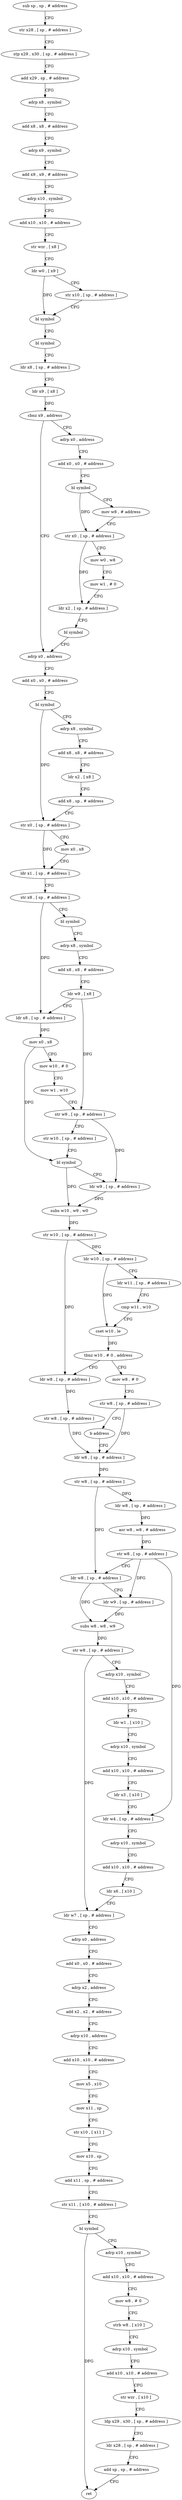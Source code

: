 digraph "func" {
"4236040" [label = "sub sp , sp , # address" ]
"4236044" [label = "str x28 , [ sp , # address ]" ]
"4236048" [label = "stp x29 , x30 , [ sp , # address ]" ]
"4236052" [label = "add x29 , sp , # address" ]
"4236056" [label = "adrp x8 , symbol" ]
"4236060" [label = "add x8 , x8 , # address" ]
"4236064" [label = "adrp x9 , symbol" ]
"4236068" [label = "add x9 , x9 , # address" ]
"4236072" [label = "adrp x10 , symbol" ]
"4236076" [label = "add x10 , x10 , # address" ]
"4236080" [label = "str wzr , [ x8 ]" ]
"4236084" [label = "ldr w0 , [ x9 ]" ]
"4236088" [label = "str x10 , [ sp , # address ]" ]
"4236092" [label = "bl symbol" ]
"4236096" [label = "bl symbol" ]
"4236100" [label = "ldr x8 , [ sp , # address ]" ]
"4236104" [label = "ldr x9 , [ x8 ]" ]
"4236108" [label = "cbnz x9 , address" ]
"4236148" [label = "adrp x0 , address" ]
"4236112" [label = "adrp x0 , address" ]
"4236152" [label = "add x0 , x0 , # address" ]
"4236156" [label = "bl symbol" ]
"4236160" [label = "adrp x8 , symbol" ]
"4236164" [label = "add x8 , x8 , # address" ]
"4236168" [label = "ldr x2 , [ x8 ]" ]
"4236172" [label = "add x8 , sp , # address" ]
"4236176" [label = "str x0 , [ sp , # address ]" ]
"4236180" [label = "mov x0 , x8" ]
"4236184" [label = "ldr x1 , [ sp , # address ]" ]
"4236188" [label = "str x8 , [ sp , # address ]" ]
"4236192" [label = "bl symbol" ]
"4236196" [label = "adrp x8 , symbol" ]
"4236200" [label = "add x8 , x8 , # address" ]
"4236204" [label = "ldr w9 , [ x8 ]" ]
"4236208" [label = "ldr x8 , [ sp , # address ]" ]
"4236212" [label = "mov x0 , x8" ]
"4236216" [label = "mov w10 , # 0" ]
"4236220" [label = "mov w1 , w10" ]
"4236224" [label = "str w9 , [ sp , # address ]" ]
"4236228" [label = "str w10 , [ sp , # address ]" ]
"4236232" [label = "bl symbol" ]
"4236236" [label = "ldr w9 , [ sp , # address ]" ]
"4236240" [label = "subs w10 , w9 , w0" ]
"4236244" [label = "str w10 , [ sp , # address ]" ]
"4236248" [label = "ldr w10 , [ sp , # address ]" ]
"4236252" [label = "ldr w11 , [ sp , # address ]" ]
"4236256" [label = "cmp w11 , w10" ]
"4236260" [label = "cset w10 , le" ]
"4236264" [label = "tbnz w10 , # 0 , address" ]
"4236280" [label = "ldr w8 , [ sp , # address ]" ]
"4236268" [label = "mov w8 , # 0" ]
"4236116" [label = "add x0 , x0 , # address" ]
"4236120" [label = "bl symbol" ]
"4236124" [label = "mov w8 , # address" ]
"4236128" [label = "str x0 , [ sp , # address ]" ]
"4236132" [label = "mov w0 , w8" ]
"4236136" [label = "mov w1 , # 0" ]
"4236140" [label = "ldr x2 , [ sp , # address ]" ]
"4236144" [label = "bl symbol" ]
"4236284" [label = "str w8 , [ sp , # address ]" ]
"4236288" [label = "ldr w8 , [ sp , # address ]" ]
"4236272" [label = "str w8 , [ sp , # address ]" ]
"4236276" [label = "b address" ]
"4236292" [label = "str w8 , [ sp , # address ]" ]
"4236296" [label = "ldr w8 , [ sp , # address ]" ]
"4236300" [label = "asr w8 , w8 , # address" ]
"4236304" [label = "str w8 , [ sp , # address ]" ]
"4236308" [label = "ldr w8 , [ sp , # address ]" ]
"4236312" [label = "ldr w9 , [ sp , # address ]" ]
"4236316" [label = "subs w8 , w8 , w9" ]
"4236320" [label = "str w8 , [ sp , # address ]" ]
"4236324" [label = "adrp x10 , symbol" ]
"4236328" [label = "add x10 , x10 , # address" ]
"4236332" [label = "ldr w1 , [ x10 ]" ]
"4236336" [label = "adrp x10 , symbol" ]
"4236340" [label = "add x10 , x10 , # address" ]
"4236344" [label = "ldr x3 , [ x10 ]" ]
"4236348" [label = "ldr w4 , [ sp , # address ]" ]
"4236352" [label = "adrp x10 , symbol" ]
"4236356" [label = "add x10 , x10 , # address" ]
"4236360" [label = "ldr x6 , [ x10 ]" ]
"4236364" [label = "ldr w7 , [ sp , # address ]" ]
"4236368" [label = "adrp x0 , address" ]
"4236372" [label = "add x0 , x0 , # address" ]
"4236376" [label = "adrp x2 , address" ]
"4236380" [label = "add x2 , x2 , # address" ]
"4236384" [label = "adrp x10 , address" ]
"4236388" [label = "add x10 , x10 , # address" ]
"4236392" [label = "mov x5 , x10" ]
"4236396" [label = "mov x11 , sp" ]
"4236400" [label = "str x10 , [ x11 ]" ]
"4236404" [label = "mov x10 , sp" ]
"4236408" [label = "add x11 , sp , # address" ]
"4236412" [label = "str x11 , [ x10 , # address ]" ]
"4236416" [label = "bl symbol" ]
"4236420" [label = "adrp x10 , symbol" ]
"4236424" [label = "add x10 , x10 , # address" ]
"4236428" [label = "mov w8 , # 0" ]
"4236432" [label = "strb w8 , [ x10 ]" ]
"4236436" [label = "adrp x10 , symbol" ]
"4236440" [label = "add x10 , x10 , # address" ]
"4236444" [label = "str wzr , [ x10 ]" ]
"4236448" [label = "ldp x29 , x30 , [ sp , # address ]" ]
"4236452" [label = "ldr x28 , [ sp , # address ]" ]
"4236456" [label = "add sp , sp , # address" ]
"4236460" [label = "ret" ]
"4236040" -> "4236044" [ label = "CFG" ]
"4236044" -> "4236048" [ label = "CFG" ]
"4236048" -> "4236052" [ label = "CFG" ]
"4236052" -> "4236056" [ label = "CFG" ]
"4236056" -> "4236060" [ label = "CFG" ]
"4236060" -> "4236064" [ label = "CFG" ]
"4236064" -> "4236068" [ label = "CFG" ]
"4236068" -> "4236072" [ label = "CFG" ]
"4236072" -> "4236076" [ label = "CFG" ]
"4236076" -> "4236080" [ label = "CFG" ]
"4236080" -> "4236084" [ label = "CFG" ]
"4236084" -> "4236088" [ label = "CFG" ]
"4236084" -> "4236092" [ label = "DFG" ]
"4236088" -> "4236092" [ label = "CFG" ]
"4236092" -> "4236096" [ label = "CFG" ]
"4236096" -> "4236100" [ label = "CFG" ]
"4236100" -> "4236104" [ label = "CFG" ]
"4236104" -> "4236108" [ label = "DFG" ]
"4236108" -> "4236148" [ label = "CFG" ]
"4236108" -> "4236112" [ label = "CFG" ]
"4236148" -> "4236152" [ label = "CFG" ]
"4236112" -> "4236116" [ label = "CFG" ]
"4236152" -> "4236156" [ label = "CFG" ]
"4236156" -> "4236160" [ label = "CFG" ]
"4236156" -> "4236176" [ label = "DFG" ]
"4236160" -> "4236164" [ label = "CFG" ]
"4236164" -> "4236168" [ label = "CFG" ]
"4236168" -> "4236172" [ label = "CFG" ]
"4236172" -> "4236176" [ label = "CFG" ]
"4236176" -> "4236180" [ label = "CFG" ]
"4236176" -> "4236184" [ label = "DFG" ]
"4236180" -> "4236184" [ label = "CFG" ]
"4236184" -> "4236188" [ label = "CFG" ]
"4236188" -> "4236192" [ label = "CFG" ]
"4236188" -> "4236208" [ label = "DFG" ]
"4236192" -> "4236196" [ label = "CFG" ]
"4236196" -> "4236200" [ label = "CFG" ]
"4236200" -> "4236204" [ label = "CFG" ]
"4236204" -> "4236208" [ label = "CFG" ]
"4236204" -> "4236224" [ label = "DFG" ]
"4236208" -> "4236212" [ label = "DFG" ]
"4236212" -> "4236216" [ label = "CFG" ]
"4236212" -> "4236232" [ label = "DFG" ]
"4236216" -> "4236220" [ label = "CFG" ]
"4236220" -> "4236224" [ label = "CFG" ]
"4236224" -> "4236228" [ label = "CFG" ]
"4236224" -> "4236236" [ label = "DFG" ]
"4236228" -> "4236232" [ label = "CFG" ]
"4236232" -> "4236236" [ label = "CFG" ]
"4236232" -> "4236240" [ label = "DFG" ]
"4236236" -> "4236240" [ label = "DFG" ]
"4236240" -> "4236244" [ label = "DFG" ]
"4236244" -> "4236248" [ label = "DFG" ]
"4236244" -> "4236280" [ label = "DFG" ]
"4236248" -> "4236252" [ label = "CFG" ]
"4236248" -> "4236260" [ label = "DFG" ]
"4236252" -> "4236256" [ label = "CFG" ]
"4236256" -> "4236260" [ label = "CFG" ]
"4236260" -> "4236264" [ label = "DFG" ]
"4236264" -> "4236280" [ label = "CFG" ]
"4236264" -> "4236268" [ label = "CFG" ]
"4236280" -> "4236284" [ label = "DFG" ]
"4236268" -> "4236272" [ label = "CFG" ]
"4236116" -> "4236120" [ label = "CFG" ]
"4236120" -> "4236124" [ label = "CFG" ]
"4236120" -> "4236128" [ label = "DFG" ]
"4236124" -> "4236128" [ label = "CFG" ]
"4236128" -> "4236132" [ label = "CFG" ]
"4236128" -> "4236140" [ label = "DFG" ]
"4236132" -> "4236136" [ label = "CFG" ]
"4236136" -> "4236140" [ label = "CFG" ]
"4236140" -> "4236144" [ label = "CFG" ]
"4236144" -> "4236148" [ label = "CFG" ]
"4236284" -> "4236288" [ label = "DFG" ]
"4236288" -> "4236292" [ label = "DFG" ]
"4236272" -> "4236276" [ label = "CFG" ]
"4236272" -> "4236288" [ label = "DFG" ]
"4236276" -> "4236288" [ label = "CFG" ]
"4236292" -> "4236296" [ label = "DFG" ]
"4236292" -> "4236308" [ label = "DFG" ]
"4236296" -> "4236300" [ label = "DFG" ]
"4236300" -> "4236304" [ label = "DFG" ]
"4236304" -> "4236308" [ label = "CFG" ]
"4236304" -> "4236312" [ label = "DFG" ]
"4236304" -> "4236348" [ label = "DFG" ]
"4236308" -> "4236312" [ label = "CFG" ]
"4236308" -> "4236316" [ label = "DFG" ]
"4236312" -> "4236316" [ label = "DFG" ]
"4236316" -> "4236320" [ label = "DFG" ]
"4236320" -> "4236324" [ label = "CFG" ]
"4236320" -> "4236364" [ label = "DFG" ]
"4236324" -> "4236328" [ label = "CFG" ]
"4236328" -> "4236332" [ label = "CFG" ]
"4236332" -> "4236336" [ label = "CFG" ]
"4236336" -> "4236340" [ label = "CFG" ]
"4236340" -> "4236344" [ label = "CFG" ]
"4236344" -> "4236348" [ label = "CFG" ]
"4236348" -> "4236352" [ label = "CFG" ]
"4236352" -> "4236356" [ label = "CFG" ]
"4236356" -> "4236360" [ label = "CFG" ]
"4236360" -> "4236364" [ label = "CFG" ]
"4236364" -> "4236368" [ label = "CFG" ]
"4236368" -> "4236372" [ label = "CFG" ]
"4236372" -> "4236376" [ label = "CFG" ]
"4236376" -> "4236380" [ label = "CFG" ]
"4236380" -> "4236384" [ label = "CFG" ]
"4236384" -> "4236388" [ label = "CFG" ]
"4236388" -> "4236392" [ label = "CFG" ]
"4236392" -> "4236396" [ label = "CFG" ]
"4236396" -> "4236400" [ label = "CFG" ]
"4236400" -> "4236404" [ label = "CFG" ]
"4236404" -> "4236408" [ label = "CFG" ]
"4236408" -> "4236412" [ label = "CFG" ]
"4236412" -> "4236416" [ label = "CFG" ]
"4236416" -> "4236420" [ label = "CFG" ]
"4236416" -> "4236460" [ label = "DFG" ]
"4236420" -> "4236424" [ label = "CFG" ]
"4236424" -> "4236428" [ label = "CFG" ]
"4236428" -> "4236432" [ label = "CFG" ]
"4236432" -> "4236436" [ label = "CFG" ]
"4236436" -> "4236440" [ label = "CFG" ]
"4236440" -> "4236444" [ label = "CFG" ]
"4236444" -> "4236448" [ label = "CFG" ]
"4236448" -> "4236452" [ label = "CFG" ]
"4236452" -> "4236456" [ label = "CFG" ]
"4236456" -> "4236460" [ label = "CFG" ]
}
